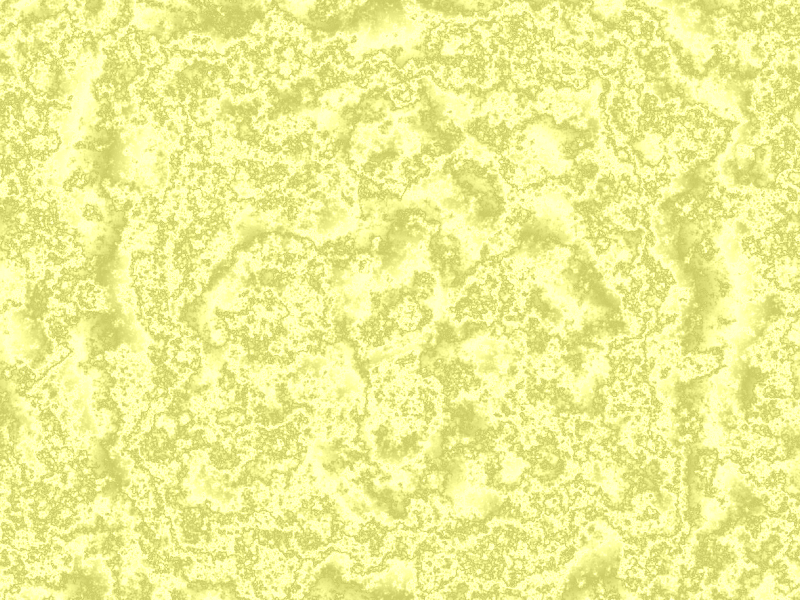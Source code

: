camera {
  location <0, 0, -7>
  look_at <0, 0, 0>
  angle 30
}

light_source { <10, 10, -10> color rgb <1, 1, 1> }

box {
  <-5, -5, -5>, <5, 5, 5>
  texture {
    pigment {
      wood
      turbulence 0.3
      scale 0.1
      octaves 5
      lambda 2.5
      omega 0.7
      color_map {
         [0.0 color rgb <0.8, 0.8, 0.4>]
        [0.3 color rgb <0.9, 0.9, 0.5>]
        [0.6 color rgb <1.0, 1.0, 0.6>]
        [1.0 color rgb <1.0, 1.0, 0.8>]
      }
    }
    finish {
      ambient 0.1
      diffuse 0.9
      specular 0.6
      reflection 0.1
    }
  }
}
